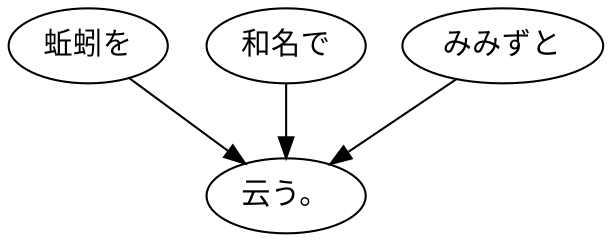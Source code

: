 digraph graph6029 {
	node0 [label="蚯蚓を"];
	node1 [label="和名で"];
	node2 [label="みみずと"];
	node3 [label="云う。"];
	node0 -> node3;
	node1 -> node3;
	node2 -> node3;
}
